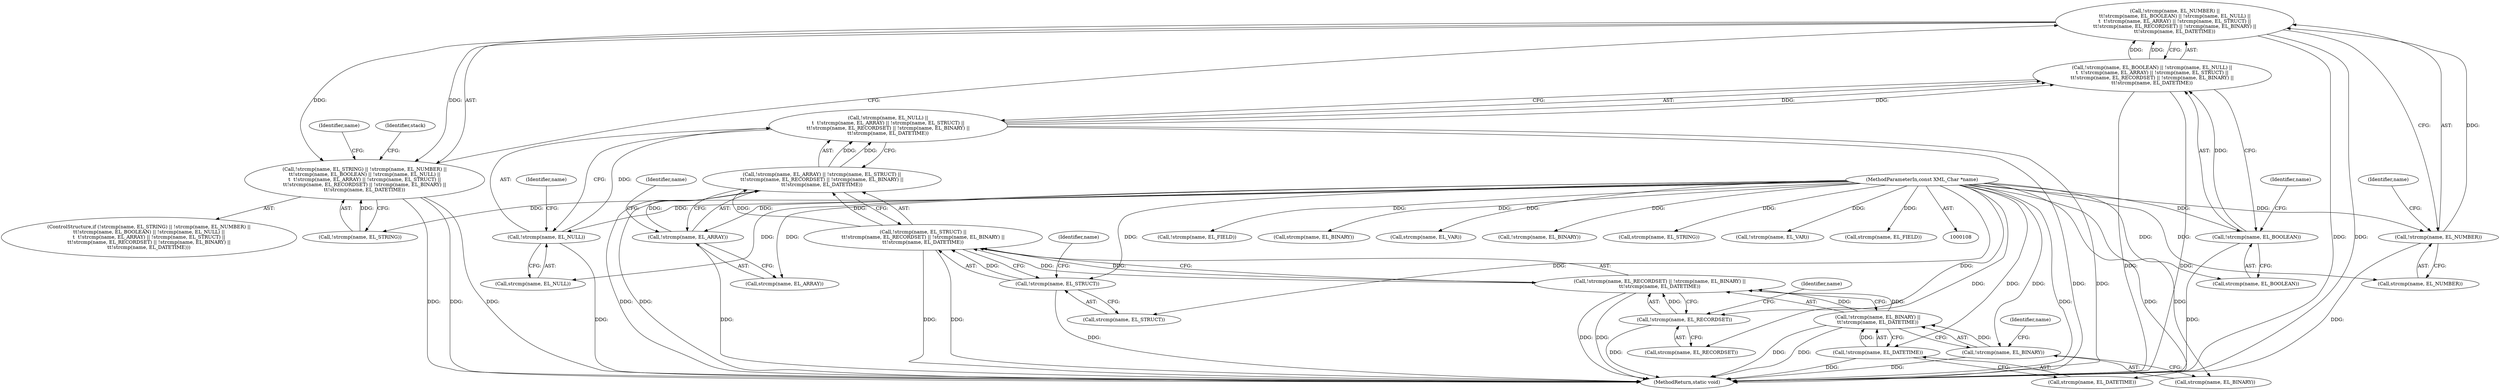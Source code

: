 digraph "0_php-src_6045de69c7dedcba3eadf7c4bba424b19c81d00d_0@API" {
"1000139" [label="(Call,!strcmp(name, EL_NUMBER) ||\n\t\t!strcmp(name, EL_BOOLEAN) || !strcmp(name, EL_NULL) ||\n\t  \t!strcmp(name, EL_ARRAY) || !strcmp(name, EL_STRUCT) ||\n\t\t!strcmp(name, EL_RECORDSET) || !strcmp(name, EL_BINARY) ||\n\t\t!strcmp(name, EL_DATETIME))"];
"1000140" [label="(Call,!strcmp(name, EL_NUMBER))"];
"1000110" [label="(MethodParameterIn,const XML_Char *name)"];
"1000144" [label="(Call,!strcmp(name, EL_BOOLEAN) || !strcmp(name, EL_NULL) ||\n\t  \t!strcmp(name, EL_ARRAY) || !strcmp(name, EL_STRUCT) ||\n\t\t!strcmp(name, EL_RECORDSET) || !strcmp(name, EL_BINARY) ||\n\t\t!strcmp(name, EL_DATETIME))"];
"1000145" [label="(Call,!strcmp(name, EL_BOOLEAN))"];
"1000149" [label="(Call,!strcmp(name, EL_NULL) ||\n\t  \t!strcmp(name, EL_ARRAY) || !strcmp(name, EL_STRUCT) ||\n\t\t!strcmp(name, EL_RECORDSET) || !strcmp(name, EL_BINARY) ||\n\t\t!strcmp(name, EL_DATETIME))"];
"1000150" [label="(Call,!strcmp(name, EL_NULL))"];
"1000154" [label="(Call,!strcmp(name, EL_ARRAY) || !strcmp(name, EL_STRUCT) ||\n\t\t!strcmp(name, EL_RECORDSET) || !strcmp(name, EL_BINARY) ||\n\t\t!strcmp(name, EL_DATETIME))"];
"1000155" [label="(Call,!strcmp(name, EL_ARRAY))"];
"1000159" [label="(Call,!strcmp(name, EL_STRUCT) ||\n\t\t!strcmp(name, EL_RECORDSET) || !strcmp(name, EL_BINARY) ||\n\t\t!strcmp(name, EL_DATETIME))"];
"1000160" [label="(Call,!strcmp(name, EL_STRUCT))"];
"1000164" [label="(Call,!strcmp(name, EL_RECORDSET) || !strcmp(name, EL_BINARY) ||\n\t\t!strcmp(name, EL_DATETIME))"];
"1000165" [label="(Call,!strcmp(name, EL_RECORDSET))"];
"1000169" [label="(Call,!strcmp(name, EL_BINARY) ||\n\t\t!strcmp(name, EL_DATETIME))"];
"1000170" [label="(Call,!strcmp(name, EL_BINARY))"];
"1000174" [label="(Call,!strcmp(name, EL_DATETIME))"];
"1000134" [label="(Call,!strcmp(name, EL_STRING) || !strcmp(name, EL_NUMBER) ||\n\t\t!strcmp(name, EL_BOOLEAN) || !strcmp(name, EL_NULL) ||\n\t  \t!strcmp(name, EL_ARRAY) || !strcmp(name, EL_STRUCT) ||\n\t\t!strcmp(name, EL_RECORDSET) || !strcmp(name, EL_BINARY) ||\n\t\t!strcmp(name, EL_DATETIME))"];
"1000169" [label="(Call,!strcmp(name, EL_BINARY) ||\n\t\t!strcmp(name, EL_DATETIME))"];
"1000174" [label="(Call,!strcmp(name, EL_DATETIME))"];
"1000172" [label="(Identifier,name)"];
"1000568" [label="(Identifier,name)"];
"1000175" [label="(Call,strcmp(name, EL_DATETIME))"];
"1000146" [label="(Call,strcmp(name, EL_BOOLEAN))"];
"1000150" [label="(Call,!strcmp(name, EL_NULL))"];
"1000147" [label="(Identifier,name)"];
"1000585" [label="(Call,!strcmp(name, EL_FIELD))"];
"1000144" [label="(Call,!strcmp(name, EL_BOOLEAN) || !strcmp(name, EL_NULL) ||\n\t  \t!strcmp(name, EL_ARRAY) || !strcmp(name, EL_STRUCT) ||\n\t\t!strcmp(name, EL_RECORDSET) || !strcmp(name, EL_BINARY) ||\n\t\t!strcmp(name, EL_DATETIME))"];
"1000156" [label="(Call,strcmp(name, EL_ARRAY))"];
"1000141" [label="(Call,strcmp(name, EL_NUMBER))"];
"1000214" [label="(Call,strcmp(name, EL_BINARY))"];
"1000149" [label="(Call,!strcmp(name, EL_NULL) ||\n\t  \t!strcmp(name, EL_ARRAY) || !strcmp(name, EL_STRUCT) ||\n\t\t!strcmp(name, EL_RECORDSET) || !strcmp(name, EL_BINARY) ||\n\t\t!strcmp(name, EL_DATETIME))"];
"1000155" [label="(Call,!strcmp(name, EL_ARRAY))"];
"1000603" [label="(MethodReturn,static void)"];
"1000171" [label="(Call,strcmp(name, EL_BINARY))"];
"1000567" [label="(Call,strcmp(name, EL_VAR))"];
"1000162" [label="(Identifier,name)"];
"1000151" [label="(Call,strcmp(name, EL_NULL))"];
"1000134" [label="(Call,!strcmp(name, EL_STRING) || !strcmp(name, EL_NUMBER) ||\n\t\t!strcmp(name, EL_BOOLEAN) || !strcmp(name, EL_NULL) ||\n\t  \t!strcmp(name, EL_ARRAY) || !strcmp(name, EL_STRUCT) ||\n\t\t!strcmp(name, EL_RECORDSET) || !strcmp(name, EL_BINARY) ||\n\t\t!strcmp(name, EL_DATETIME))"];
"1000110" [label="(MethodParameterIn,const XML_Char *name)"];
"1000165" [label="(Call,!strcmp(name, EL_RECORDSET))"];
"1000140" [label="(Call,!strcmp(name, EL_NUMBER))"];
"1000213" [label="(Call,!strcmp(name, EL_BINARY))"];
"1000135" [label="(Call,!strcmp(name, EL_STRING))"];
"1000152" [label="(Identifier,name)"];
"1000133" [label="(ControlStructure,if (!strcmp(name, EL_STRING) || !strcmp(name, EL_NUMBER) ||\n\t\t!strcmp(name, EL_BOOLEAN) || !strcmp(name, EL_NULL) ||\n\t  \t!strcmp(name, EL_ARRAY) || !strcmp(name, EL_STRUCT) ||\n\t\t!strcmp(name, EL_RECORDSET) || !strcmp(name, EL_BINARY) ||\n\t\t!strcmp(name, EL_DATETIME)))"];
"1000159" [label="(Call,!strcmp(name, EL_STRUCT) ||\n\t\t!strcmp(name, EL_RECORDSET) || !strcmp(name, EL_BINARY) ||\n\t\t!strcmp(name, EL_DATETIME))"];
"1000161" [label="(Call,strcmp(name, EL_STRUCT))"];
"1000170" [label="(Call,!strcmp(name, EL_BINARY))"];
"1000166" [label="(Call,strcmp(name, EL_RECORDSET))"];
"1000136" [label="(Call,strcmp(name, EL_STRING))"];
"1000154" [label="(Call,!strcmp(name, EL_ARRAY) || !strcmp(name, EL_STRUCT) ||\n\t\t!strcmp(name, EL_RECORDSET) || !strcmp(name, EL_BINARY) ||\n\t\t!strcmp(name, EL_DATETIME))"];
"1000157" [label="(Identifier,name)"];
"1000164" [label="(Call,!strcmp(name, EL_RECORDSET) || !strcmp(name, EL_BINARY) ||\n\t\t!strcmp(name, EL_DATETIME))"];
"1000139" [label="(Call,!strcmp(name, EL_NUMBER) ||\n\t\t!strcmp(name, EL_BOOLEAN) || !strcmp(name, EL_NULL) ||\n\t  \t!strcmp(name, EL_ARRAY) || !strcmp(name, EL_STRUCT) ||\n\t\t!strcmp(name, EL_RECORDSET) || !strcmp(name, EL_BINARY) ||\n\t\t!strcmp(name, EL_DATETIME))"];
"1000566" [label="(Call,!strcmp(name, EL_VAR))"];
"1000176" [label="(Identifier,name)"];
"1000180" [label="(Identifier,stack)"];
"1000145" [label="(Call,!strcmp(name, EL_BOOLEAN))"];
"1000586" [label="(Call,strcmp(name, EL_FIELD))"];
"1000160" [label="(Call,!strcmp(name, EL_STRUCT))"];
"1000167" [label="(Identifier,name)"];
"1000139" -> "1000134"  [label="AST: "];
"1000139" -> "1000140"  [label="CFG: "];
"1000139" -> "1000144"  [label="CFG: "];
"1000140" -> "1000139"  [label="AST: "];
"1000144" -> "1000139"  [label="AST: "];
"1000134" -> "1000139"  [label="CFG: "];
"1000139" -> "1000603"  [label="DDG: "];
"1000139" -> "1000603"  [label="DDG: "];
"1000139" -> "1000134"  [label="DDG: "];
"1000139" -> "1000134"  [label="DDG: "];
"1000140" -> "1000139"  [label="DDG: "];
"1000144" -> "1000139"  [label="DDG: "];
"1000144" -> "1000139"  [label="DDG: "];
"1000140" -> "1000141"  [label="CFG: "];
"1000141" -> "1000140"  [label="AST: "];
"1000147" -> "1000140"  [label="CFG: "];
"1000140" -> "1000603"  [label="DDG: "];
"1000110" -> "1000140"  [label="DDG: "];
"1000110" -> "1000108"  [label="AST: "];
"1000110" -> "1000603"  [label="DDG: "];
"1000110" -> "1000135"  [label="DDG: "];
"1000110" -> "1000136"  [label="DDG: "];
"1000110" -> "1000141"  [label="DDG: "];
"1000110" -> "1000145"  [label="DDG: "];
"1000110" -> "1000146"  [label="DDG: "];
"1000110" -> "1000150"  [label="DDG: "];
"1000110" -> "1000151"  [label="DDG: "];
"1000110" -> "1000155"  [label="DDG: "];
"1000110" -> "1000156"  [label="DDG: "];
"1000110" -> "1000160"  [label="DDG: "];
"1000110" -> "1000161"  [label="DDG: "];
"1000110" -> "1000165"  [label="DDG: "];
"1000110" -> "1000166"  [label="DDG: "];
"1000110" -> "1000170"  [label="DDG: "];
"1000110" -> "1000171"  [label="DDG: "];
"1000110" -> "1000174"  [label="DDG: "];
"1000110" -> "1000175"  [label="DDG: "];
"1000110" -> "1000213"  [label="DDG: "];
"1000110" -> "1000214"  [label="DDG: "];
"1000110" -> "1000566"  [label="DDG: "];
"1000110" -> "1000567"  [label="DDG: "];
"1000110" -> "1000585"  [label="DDG: "];
"1000110" -> "1000586"  [label="DDG: "];
"1000144" -> "1000145"  [label="CFG: "];
"1000144" -> "1000149"  [label="CFG: "];
"1000145" -> "1000144"  [label="AST: "];
"1000149" -> "1000144"  [label="AST: "];
"1000144" -> "1000603"  [label="DDG: "];
"1000144" -> "1000603"  [label="DDG: "];
"1000145" -> "1000144"  [label="DDG: "];
"1000149" -> "1000144"  [label="DDG: "];
"1000149" -> "1000144"  [label="DDG: "];
"1000145" -> "1000146"  [label="CFG: "];
"1000146" -> "1000145"  [label="AST: "];
"1000152" -> "1000145"  [label="CFG: "];
"1000145" -> "1000603"  [label="DDG: "];
"1000149" -> "1000150"  [label="CFG: "];
"1000149" -> "1000154"  [label="CFG: "];
"1000150" -> "1000149"  [label="AST: "];
"1000154" -> "1000149"  [label="AST: "];
"1000149" -> "1000603"  [label="DDG: "];
"1000149" -> "1000603"  [label="DDG: "];
"1000150" -> "1000149"  [label="DDG: "];
"1000154" -> "1000149"  [label="DDG: "];
"1000154" -> "1000149"  [label="DDG: "];
"1000150" -> "1000151"  [label="CFG: "];
"1000151" -> "1000150"  [label="AST: "];
"1000157" -> "1000150"  [label="CFG: "];
"1000150" -> "1000603"  [label="DDG: "];
"1000154" -> "1000155"  [label="CFG: "];
"1000154" -> "1000159"  [label="CFG: "];
"1000155" -> "1000154"  [label="AST: "];
"1000159" -> "1000154"  [label="AST: "];
"1000154" -> "1000603"  [label="DDG: "];
"1000154" -> "1000603"  [label="DDG: "];
"1000155" -> "1000154"  [label="DDG: "];
"1000159" -> "1000154"  [label="DDG: "];
"1000159" -> "1000154"  [label="DDG: "];
"1000155" -> "1000156"  [label="CFG: "];
"1000156" -> "1000155"  [label="AST: "];
"1000162" -> "1000155"  [label="CFG: "];
"1000155" -> "1000603"  [label="DDG: "];
"1000159" -> "1000160"  [label="CFG: "];
"1000159" -> "1000164"  [label="CFG: "];
"1000160" -> "1000159"  [label="AST: "];
"1000164" -> "1000159"  [label="AST: "];
"1000159" -> "1000603"  [label="DDG: "];
"1000159" -> "1000603"  [label="DDG: "];
"1000160" -> "1000159"  [label="DDG: "];
"1000164" -> "1000159"  [label="DDG: "];
"1000164" -> "1000159"  [label="DDG: "];
"1000160" -> "1000161"  [label="CFG: "];
"1000161" -> "1000160"  [label="AST: "];
"1000167" -> "1000160"  [label="CFG: "];
"1000160" -> "1000603"  [label="DDG: "];
"1000164" -> "1000165"  [label="CFG: "];
"1000164" -> "1000169"  [label="CFG: "];
"1000165" -> "1000164"  [label="AST: "];
"1000169" -> "1000164"  [label="AST: "];
"1000164" -> "1000603"  [label="DDG: "];
"1000164" -> "1000603"  [label="DDG: "];
"1000165" -> "1000164"  [label="DDG: "];
"1000169" -> "1000164"  [label="DDG: "];
"1000169" -> "1000164"  [label="DDG: "];
"1000165" -> "1000166"  [label="CFG: "];
"1000166" -> "1000165"  [label="AST: "];
"1000172" -> "1000165"  [label="CFG: "];
"1000165" -> "1000603"  [label="DDG: "];
"1000169" -> "1000170"  [label="CFG: "];
"1000169" -> "1000174"  [label="CFG: "];
"1000170" -> "1000169"  [label="AST: "];
"1000174" -> "1000169"  [label="AST: "];
"1000169" -> "1000603"  [label="DDG: "];
"1000169" -> "1000603"  [label="DDG: "];
"1000170" -> "1000169"  [label="DDG: "];
"1000174" -> "1000169"  [label="DDG: "];
"1000170" -> "1000171"  [label="CFG: "];
"1000171" -> "1000170"  [label="AST: "];
"1000176" -> "1000170"  [label="CFG: "];
"1000170" -> "1000603"  [label="DDG: "];
"1000174" -> "1000175"  [label="CFG: "];
"1000175" -> "1000174"  [label="AST: "];
"1000174" -> "1000603"  [label="DDG: "];
"1000134" -> "1000133"  [label="AST: "];
"1000134" -> "1000135"  [label="CFG: "];
"1000135" -> "1000134"  [label="AST: "];
"1000180" -> "1000134"  [label="CFG: "];
"1000568" -> "1000134"  [label="CFG: "];
"1000134" -> "1000603"  [label="DDG: "];
"1000134" -> "1000603"  [label="DDG: "];
"1000134" -> "1000603"  [label="DDG: "];
"1000135" -> "1000134"  [label="DDG: "];
}
